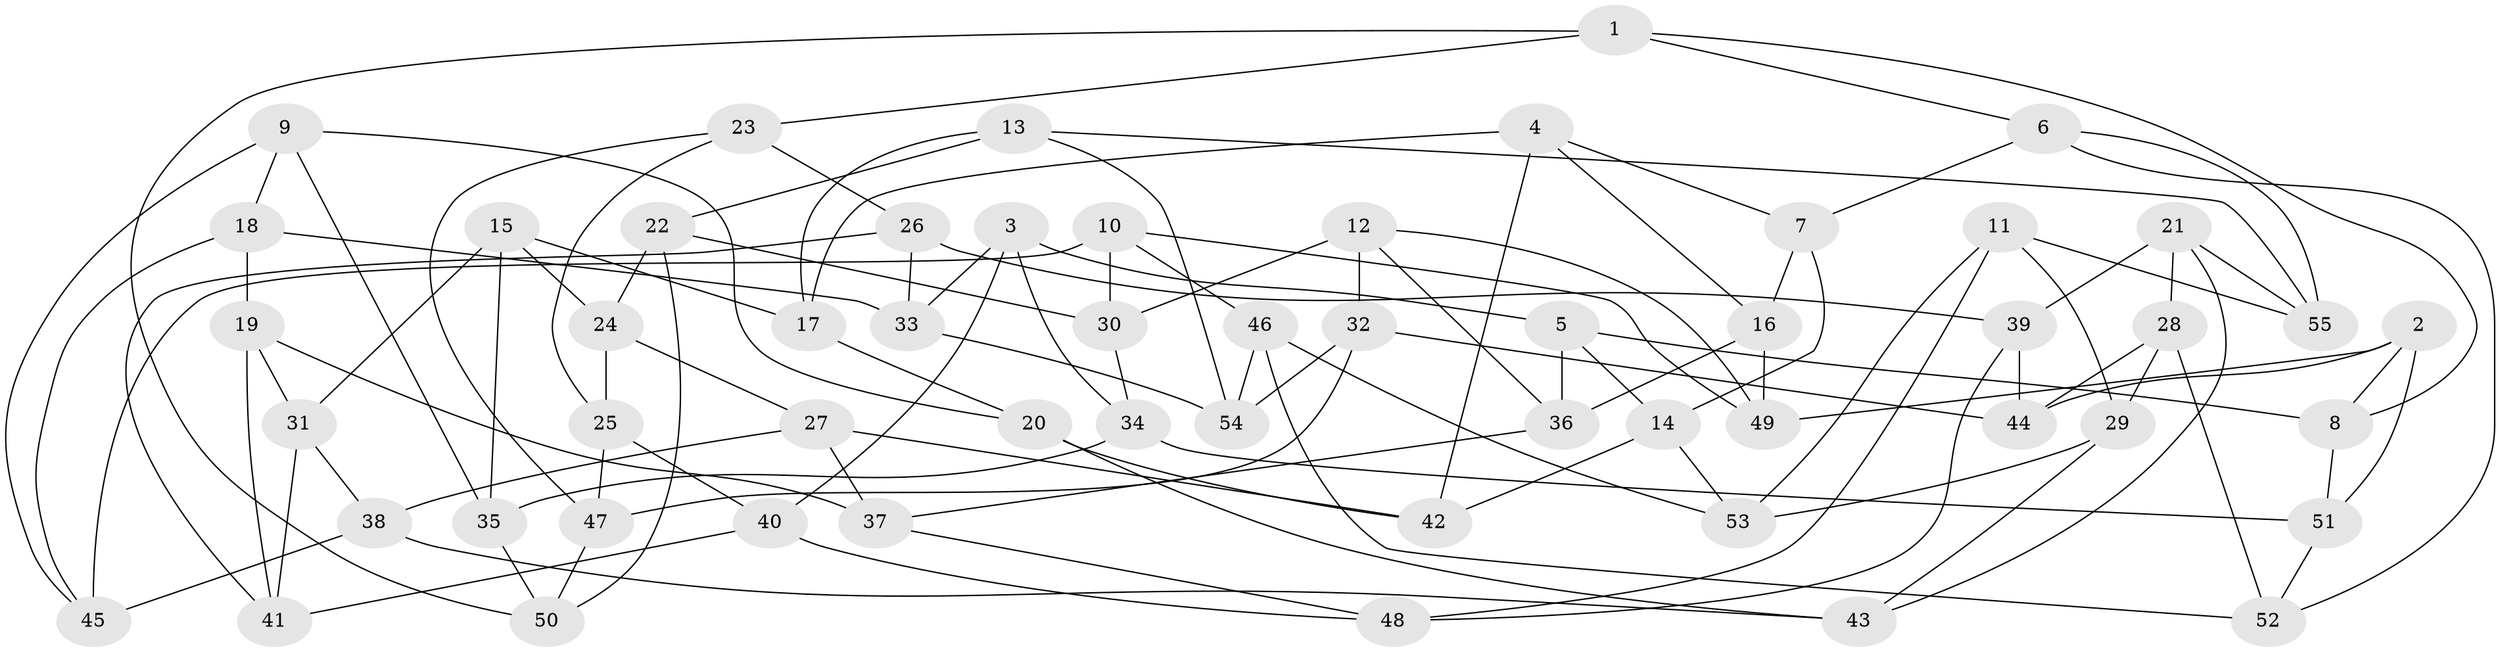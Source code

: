 // Generated by graph-tools (version 1.1) at 2025/50/03/09/25 03:50:51]
// undirected, 55 vertices, 110 edges
graph export_dot {
graph [start="1"]
  node [color=gray90,style=filled];
  1;
  2;
  3;
  4;
  5;
  6;
  7;
  8;
  9;
  10;
  11;
  12;
  13;
  14;
  15;
  16;
  17;
  18;
  19;
  20;
  21;
  22;
  23;
  24;
  25;
  26;
  27;
  28;
  29;
  30;
  31;
  32;
  33;
  34;
  35;
  36;
  37;
  38;
  39;
  40;
  41;
  42;
  43;
  44;
  45;
  46;
  47;
  48;
  49;
  50;
  51;
  52;
  53;
  54;
  55;
  1 -- 6;
  1 -- 8;
  1 -- 50;
  1 -- 23;
  2 -- 44;
  2 -- 51;
  2 -- 49;
  2 -- 8;
  3 -- 33;
  3 -- 40;
  3 -- 5;
  3 -- 34;
  4 -- 42;
  4 -- 17;
  4 -- 16;
  4 -- 7;
  5 -- 36;
  5 -- 14;
  5 -- 8;
  6 -- 55;
  6 -- 52;
  6 -- 7;
  7 -- 16;
  7 -- 14;
  8 -- 51;
  9 -- 45;
  9 -- 18;
  9 -- 35;
  9 -- 20;
  10 -- 30;
  10 -- 49;
  10 -- 46;
  10 -- 45;
  11 -- 29;
  11 -- 48;
  11 -- 55;
  11 -- 53;
  12 -- 32;
  12 -- 49;
  12 -- 30;
  12 -- 36;
  13 -- 54;
  13 -- 55;
  13 -- 22;
  13 -- 17;
  14 -- 42;
  14 -- 53;
  15 -- 24;
  15 -- 35;
  15 -- 31;
  15 -- 17;
  16 -- 36;
  16 -- 49;
  17 -- 20;
  18 -- 45;
  18 -- 33;
  18 -- 19;
  19 -- 31;
  19 -- 37;
  19 -- 41;
  20 -- 42;
  20 -- 43;
  21 -- 55;
  21 -- 43;
  21 -- 28;
  21 -- 39;
  22 -- 30;
  22 -- 24;
  22 -- 50;
  23 -- 47;
  23 -- 26;
  23 -- 25;
  24 -- 27;
  24 -- 25;
  25 -- 40;
  25 -- 47;
  26 -- 33;
  26 -- 41;
  26 -- 39;
  27 -- 37;
  27 -- 38;
  27 -- 42;
  28 -- 52;
  28 -- 29;
  28 -- 44;
  29 -- 43;
  29 -- 53;
  30 -- 34;
  31 -- 41;
  31 -- 38;
  32 -- 47;
  32 -- 54;
  32 -- 44;
  33 -- 54;
  34 -- 35;
  34 -- 51;
  35 -- 50;
  36 -- 37;
  37 -- 48;
  38 -- 43;
  38 -- 45;
  39 -- 44;
  39 -- 48;
  40 -- 41;
  40 -- 48;
  46 -- 52;
  46 -- 53;
  46 -- 54;
  47 -- 50;
  51 -- 52;
}
